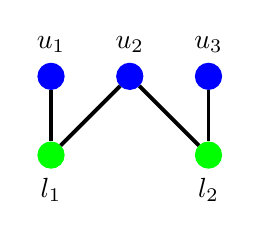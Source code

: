 \begin{tikzpicture}
	\node[shape=circle,draw=blue,fill=blue,label=above:$u_1$] (u1) {};
	\node[shape=circle,draw=blue,fill=blue,label=above:$u_2$] (u2) [right of=u1] {};
	\node[shape=circle,draw=blue,fill=blue,label=above:$u_3$] (u3) [right of=u2] {};
	\node[shape=circle,draw=green,fill=green,label=below:$l_1$] (l1) [below of=u1] {};
	\node[shape=circle,draw=green,fill=green,label=below:$l_2$] (l2) [below of=u3] {};

	\draw (u1) [line width=0.5mm] -- (l1);
	\draw (u2) [line width=0.5mm] -- (l1);
	\draw (u2) [line width=0.5mm] -- (l2);
	\draw (u3) [line width=0.5mm] -- (l2);
\end{tikzpicture}

 